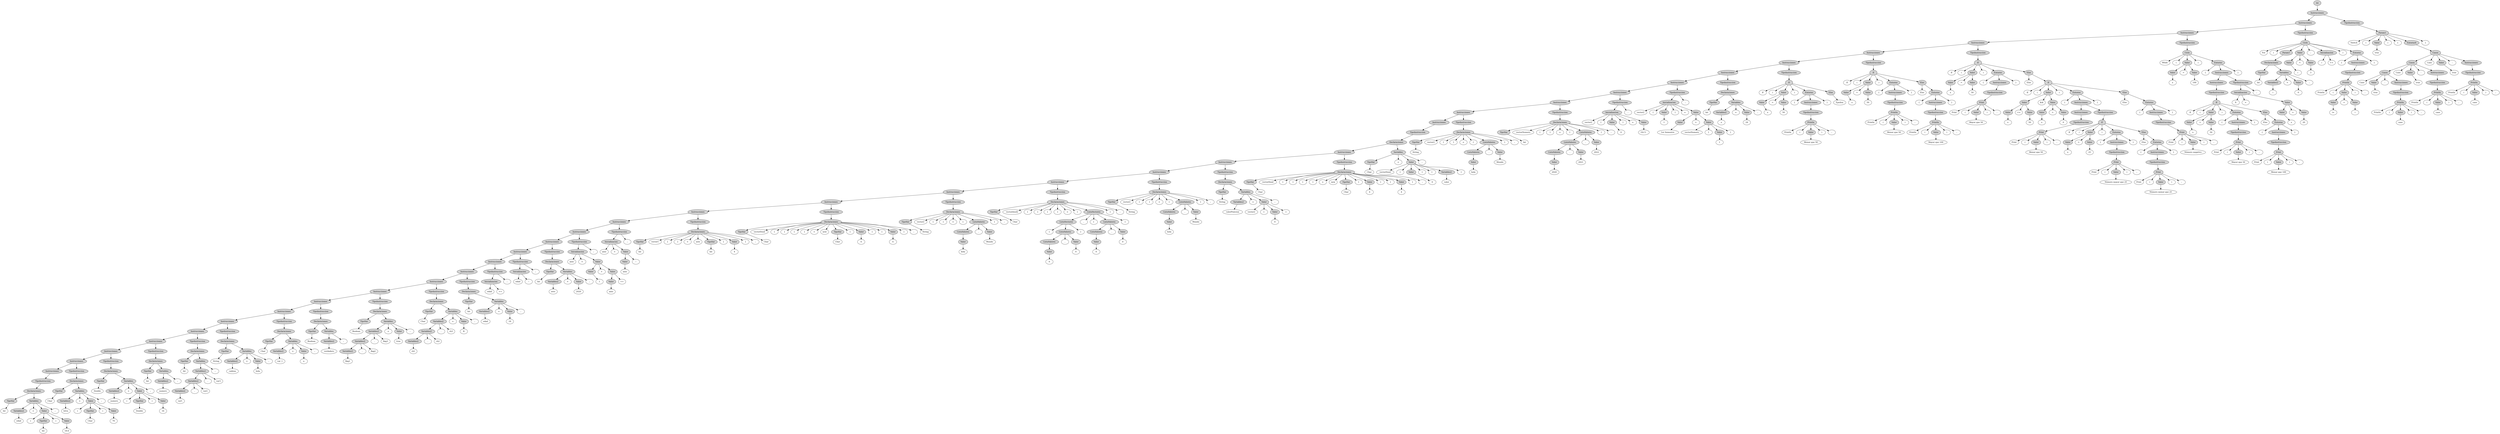 digraph G {
n795[label="ini", style=filled];
n794[label="Instrucciones", style=filled];
n741[label="Instrucciones", style=filled];
n698[label="Instrucciones", style=filled];
n633[label="Instrucciones", style=filled];
n525[label="Instrucciones", style=filled];
n487[label="Instrucciones", style=filled];
n461[label="Instrucciones", style=filled];
n449[label="Instrucciones", style=filled];
n429[label="Instrucciones", style=filled];
n417[label="Instrucciones", style=filled];
n394[label="Instrucciones", style=filled];
n375[label="Instrucciones", style=filled];
n374[label="TipoInstruccion", style=filled];
n373[label="Declaraciones", style=filled];
n355[label="Instrucciones", style=filled];
n332[label="Instrucciones", style=filled];
n316[label="Instrucciones", style=filled];
n297[label="Instrucciones", style=filled];
n262[label="Instrucciones", style=filled];
n243[label="Instrucciones", style=filled];
n220[label="Instrucciones", style=filled];
n203[label="Instrucciones", style=filled];
n193[label="Instrucciones", style=filled];
n179[label="Instrucciones", style=filled];
n167[label="Instrucciones", style=filled];
n161[label="Instrucciones", style=filled];
n155[label="Instrucciones", style=filled];
n143[label="Instrucciones", style=filled];
n125[label="Instrucciones", style=filled];
n107[label="Instrucciones", style=filled];
n98[label="Instrucciones", style=filled];
n86[label="Instrucciones", style=filled];
n74[label="Instrucciones", style=filled];
n59[label="Instrucciones", style=filled];
n50[label="Instrucciones", style=filled];
n33[label="Instrucciones", style=filled];
n16[label="Instrucciones", style=filled];
n15[label="TipoInstruccion", style=filled];
n14[label="Declaraciones", style=filled];
n1[label="TipoVar", style=filled];
n0[label="Int"];
n13[label="Variables", style=filled];
n3[label="Variables2", style=filled];
n2[label="edad"];
n11[label="="];
n10[label="Valor", style=filled];
n8[label="("];
n5[label="TipoVar", style=filled];
n4[label="Int"];
n9[label=")"];
n7[label="Valor", style=filled];
n6[label="18.6"];
n12[label=";"];
n32[label="TipoInstruccion", style=filled];
n31[label="Declaraciones", style=filled];
n18[label="TipoVar", style=filled];
n17[label="Char"];
n30[label="Variables", style=filled];
n20[label="Variables2", style=filled];
n19[label="letra"];
n28[label="="];
n27[label="Valor", style=filled];
n25[label="("];
n22[label="TipoVar", style=filled];
n21[label="Char"];
n26[label=")"];
n24[label="Valor", style=filled];
n23[label="70"];
n29[label=";"];
n49[label="TipoInstruccion", style=filled];
n48[label="Declaraciones", style=filled];
n35[label="TipoVar", style=filled];
n34[label="Double"];
n47[label="Variables", style=filled];
n37[label="Variables2", style=filled];
n36[label="numero"];
n45[label="="];
n44[label="Valor", style=filled];
n42[label="("];
n39[label="TipoVar", style=filled];
n38[label="Double"];
n43[label=")"];
n41[label="Valor", style=filled];
n40[label="16"];
n46[label=";"];
n58[label="TipoInstruccion", style=filled];
n57[label="Declaraciones", style=filled];
n52[label="TipoVar", style=filled];
n51[label="Int"];
n56[label="Variables", style=filled];
n54[label="Variables2", style=filled];
n53[label="numero"];
n55[label=";"];
n73[label="TipoInstruccion", style=filled];
n72[label="Declaraciones", style=filled];
n61[label="TipoVar", style=filled];
n60[label="Int"];
n71[label="Variables", style=filled];
n69[label="Variables2", style=filled];
n66[label="Variables2", style=filled];
n63[label="Variables2", style=filled];
n62[label="var1"];
n64[label=","];
n65[label="var2"];
n67[label=","];
n68[label="var3"];
n70[label=";"];
n85[label="TipoInstruccion", style=filled];
n84[label="Declaraciones", style=filled];
n76[label="TipoVar", style=filled];
n75[label="String"];
n83[label="Variables", style=filled];
n78[label="Variables2", style=filled];
n77[label="cadena"];
n81[label="="];
n80[label="Valor", style=filled];
n79[label="hola"];
n82[label=";"];
n97[label="TipoInstruccion", style=filled];
n96[label="Declaraciones", style=filled];
n88[label="TipoVar", style=filled];
n87[label="Char"];
n95[label="Variables", style=filled];
n90[label="Variables2", style=filled];
n89[label="var_1"];
n93[label="="];
n92[label="Valor", style=filled];
n91[label="a"];
n94[label=";"];
n106[label="TipoInstruccion", style=filled];
n105[label="Declaraciones", style=filled];
n100[label="TipoVar", style=filled];
n99[label="Boolean"];
n104[label="Variables", style=filled];
n102[label="Variables2", style=filled];
n101[label="verdadero"];
n103[label=";"];
n124[label="TipoInstruccion", style=filled];
n123[label="Declaraciones", style=filled];
n109[label="TipoVar", style=filled];
n108[label="Boolean"];
n122[label="Variables", style=filled];
n117[label="Variables2", style=filled];
n114[label="Variables2", style=filled];
n111[label="Variables2", style=filled];
n110[label="flag1"];
n112[label=","];
n113[label="flag2"];
n115[label=","];
n116[label="flag3"];
n120[label="="];
n119[label="Valor", style=filled];
n118[label="true"];
n121[label=";"];
n142[label="TipoInstruccion", style=filled];
n141[label="Declaraciones", style=filled];
n127[label="TipoVar", style=filled];
n126[label="Char"];
n140[label="Variables", style=filled];
n135[label="Variables2", style=filled];
n132[label="Variables2", style=filled];
n129[label="Variables2", style=filled];
n128[label="ch1"];
n130[label=","];
n131[label="ch2"];
n133[label=","];
n134[label="ch3"];
n138[label="="];
n137[label="Valor", style=filled];
n136[label="R"];
n139[label=";"];
n154[label="TipoInstruccion", style=filled];
n153[label="Declaraciones", style=filled];
n145[label="TipoVar", style=filled];
n144[label="Int"];
n152[label="Variables", style=filled];
n147[label="Variables2", style=filled];
n146[label="edad"];
n150[label="="];
n149[label="Valor", style=filled];
n148[label="18"];
n151[label=";"];
n160[label="TipoInstruccion", style=filled];
n158[label="Inicializacion", style=filled];
n156[label="edad"];
n157[label="++"];
n159[label=";"];
n166[label="TipoInstruccion", style=filled];
n164[label="Inicializacion", style=filled];
n162[label="edad"];
n163[label="--"];
n165[label=";"];
n178[label="TipoInstruccion", style=filled];
n177[label="Declaraciones", style=filled];
n169[label="TipoVar", style=filled];
n168[label="Int"];
n176[label="Variables", style=filled];
n171[label="Variables2", style=filled];
n170[label="anio"];
n174[label="="];
n173[label="Valor", style=filled];
n172[label="2020"];
n175[label=";"];
n192[label="TipoInstruccion", style=filled];
n190[label="Inicializacion", style=filled];
n188[label="anio"];
n189[label="="];
n187[label="Valor", style=filled];
n181[label="Valor", style=filled];
n180[label="1"];
n186[label="+"];
n185[label="Valor", style=filled];
n183[label="Valor", style=filled];
n182[label="anio"];
n184[label="++"];
n191[label=";"];
n202[label="TipoInstruccion", style=filled];
n200[label="Inicializacion", style=filled];
n198[label="anio"];
n199[label="="];
n197[label="Valor", style=filled];
n195[label="Valor", style=filled];
n194[label="anio"];
n196[label="--"];
n201[label=";"];
n219[label="TipoInstruccion", style=filled];
n218[label="Declaraciones", style=filled];
n205[label="TipoVar", style=filled];
n204[label="Int"];
n210[label="vector1"];
n211[label="["];
n212[label="]"];
n213[label="="];
n214[label="new"];
n207[label="TipoVar", style=filled];
n206[label="Int"];
n215[label="["];
n209[label="Valor", style=filled];
n208[label="4"];
n216[label="]"];
n217[label=";"];
n242[label="TipoInstruccion", style=filled];
n241[label="Declaraciones", style=filled];
n222[label="TipoVar", style=filled];
n221[label="Char"];
n229[label="vectorDosd"];
n230[label="["];
n231[label="]"];
n232[label="["];
n233[label="]"];
n234[label="="];
n235[label="new"];
n224[label="TipoVar", style=filled];
n223[label="Char"];
n236[label="["];
n226[label="Valor", style=filled];
n225[label="4"];
n237[label="]"];
n238[label="["];
n228[label="Valor", style=filled];
n227[label="4"];
n239[label="]"];
n240[label=";"];
n261[label="TipoInstruccion", style=filled];
n260[label="Declaraciones", style=filled];
n245[label="TipoVar", style=filled];
n244[label="String"];
n253[label="vector2"];
n254[label="["];
n255[label="]"];
n256[label="="];
n257[label="["];
n252[label="ListaValores", style=filled];
n248[label="ListaValores", style=filled];
n247[label="Valor", style=filled];
n246[label="hola"];
n251[label=","];
n250[label="Valor", style=filled];
n249[label="Mundo"];
n258[label="]"];
n259[label=";"];
n296[label="TipoInstruccion", style=filled];
n295[label="Declaraciones", style=filled];
n264[label="TipoVar", style=filled];
n263[label="Char"];
n286[label="vectordosd2"];
n287[label="["];
n288[label="]"];
n289[label="["];
n290[label="]"];
n291[label="="];
n292[label="["];
n285[label="ListaVectores", style=filled];
n274[label="ListaVectores", style=filled];
n272[label="["];
n271[label="ListaValores", style=filled];
n267[label="ListaValores", style=filled];
n266[label="Valor", style=filled];
n265[label="0"];
n270[label=","];
n269[label="Valor", style=filled];
n268[label="0"];
n273[label="]"];
n282[label=","];
n283[label="["];
n281[label="ListaValores", style=filled];
n277[label="ListaValores", style=filled];
n276[label="Valor", style=filled];
n275[label="0"];
n280[label=","];
n279[label="Valor", style=filled];
n278[label="0"];
n284[label="]"];
n293[label="]"];
n294[label=";"];
n315[label="TipoInstruccion", style=filled];
n314[label="Declaraciones", style=filled];
n299[label="TipoVar", style=filled];
n298[label="String"];
n307[label="vector2"];
n308[label="["];
n309[label="]"];
n310[label="="];
n311[label="["];
n306[label="ListaValores", style=filled];
n302[label="ListaValores", style=filled];
n301[label="Valor", style=filled];
n300[label="hola"];
n305[label=","];
n304[label="Valor", style=filled];
n303[label="Mundo"];
n312[label="]"];
n313[label=";"];
n331[label="TipoInstruccion", style=filled];
n330[label="Declaraciones", style=filled];
n318[label="TipoVar", style=filled];
n317[label="String"];
n329[label="Variables", style=filled];
n320[label="Variables2", style=filled];
n319[label="valorPosicion"];
n327[label="="];
n326[label="Valor", style=filled];
n323[label="vector2"];
n324[label="["];
n322[label="Valor", style=filled];
n321[label="0"];
n325[label="]"];
n328[label=";"];
n354[label="TipoInstruccion", style=filled];
n353[label="Declaraciones", style=filled];
n334[label="TipoVar", style=filled];
n333[label="Char"];
n341[label="vectorDosd"];
n342[label="["];
n343[label="]"];
n344[label="["];
n345[label="]"];
n346[label="="];
n347[label="new"];
n336[label="TipoVar", style=filled];
n335[label="Char"];
n348[label="["];
n338[label="Valor", style=filled];
n337[label="4"];
n349[label="]"];
n350[label="["];
n340[label="Valor", style=filled];
n339[label="4"];
n351[label="]"];
n352[label=";"];
n372[label="Variables", style=filled];
n357[label="TipoVar", style=filled];
n356[label="Char"];
n370[label="="];
n369[label="Valor", style=filled];
n364[label="vectorDosd"];
n365[label="["];
n361[label="Valor", style=filled];
n360[label="0"];
n366[label="]"];
n367[label="["];
n359[label="Variables2", style=filled];
n358[label="valor"];
n368[label="]"];
n371[label=";"];
n393[label="TipoInstruccion", style=filled];
n392[label="Declaraciones", style=filled];
n377[label="TipoVar", style=filled];
n376[label="String"];
n385[label="vector2"];
n386[label="["];
n387[label="]"];
n388[label="="];
n389[label="["];
n384[label="ListaValores", style=filled];
n380[label="ListaValores", style=filled];
n379[label="Valor", style=filled];
n378[label="hola"];
n383[label=","];
n382[label="Valor", style=filled];
n381[label="Mundo"];
n390[label="]"];
n391[label=";"];
n416[label="TipoInstruccion", style=filled];
n415[label="Declaraciones", style=filled];
n396[label="TipoVar", style=filled];
n395[label="Int"];
n408[label="vectorNumero"];
n409[label="["];
n410[label="]"];
n411[label="="];
n412[label="["];
n407[label="ListaValores", style=filled];
n403[label="ListaValores", style=filled];
n399[label="ListaValores", style=filled];
n398[label="Valor", style=filled];
n397[label="2020"];
n402[label=","];
n401[label="Valor", style=filled];
n400[label="2021"];
n406[label=","];
n405[label="Valor", style=filled];
n404[label="2022"];
n413[label="]"];
n414[label=";"];
n428[label="TipoInstruccion", style=filled];
n426[label="Inicializacion", style=filled];
n422[label="vector2"];
n423[label="["];
n419[label="Valor", style=filled];
n418[label="0"];
n424[label="]"];
n425[label="="];
n421[label="Valor", style=filled];
n420[label="OLC1 "];
n427[label=";"];
n448[label="TipoInstruccion", style=filled];
n446[label="Inicializacion", style=filled];
n442[label="vector2"];
n443[label="["];
n431[label="Valor", style=filled];
n430[label="1"];
n444[label="]"];
n445[label="="];
n441[label="Valor", style=filled];
n433[label="Valor", style=filled];
n432[label="1er Semestre "];
n440[label="+"];
n439[label="Valor", style=filled];
n436[label="vectorNumero"];
n437[label="["];
n435[label="Valor", style=filled];
n434[label="1"];
n438[label="]"];
n447[label=";"];
n460[label="TipoInstruccion", style=filled];
n459[label="Declaraciones", style=filled];
n451[label="TipoVar", style=filled];
n450[label="Int"];
n458[label="Variables", style=filled];
n453[label="Variables2", style=filled];
n452[label="x"];
n456[label="="];
n455[label="Valor", style=filled];
n454[label="24"];
n457[label=";"];
n486[label="TipoInstruccion", style=filled];
n485[label="If", style=filled];
n482[label="If"];
n483[label="("];
n467[label="Valor", style=filled];
n463[label="Valor", style=filled];
n462[label="x"];
n466[label="<"];
n465[label="Valor", style=filled];
n464[label="50"];
n484[label=")"];
n479[label="Entorno", style=filled];
n477[label="{"];
n476[label="Instrucciones", style=filled];
n475[label="TipoInstruccion", style=filled];
n474[label="Println", style=filled];
n470[label="Println"];
n471[label="("];
n469[label="Valor", style=filled];
n468[label="Menor que 50"];
n472[label=")"];
n473[label=";"];
n478[label="}"];
n480[label="Else", style=filled];
n481[label="Epsilon"];
n524[label="TipoInstruccion", style=filled];
n523[label="If", style=filled];
n520[label="If"];
n521[label="("];
n493[label="Valor", style=filled];
n489[label="Valor", style=filled];
n488[label="x"];
n492[label=">"];
n491[label="Valor", style=filled];
n490[label="50"];
n522[label=")"];
n505[label="Entorno", style=filled];
n503[label="{"];
n502[label="Instrucciones", style=filled];
n501[label="TipoInstruccion", style=filled];
n500[label="Println", style=filled];
n496[label="Println"];
n497[label="("];
n495[label="Valor", style=filled];
n494[label="Menor que 50"];
n498[label=")"];
n499[label=";"];
n504[label="}"];
n519[label="Else", style=filled];
n518[label="Else"];
n517[label="Entorno", style=filled];
n515[label="{"];
n514[label="Instrucciones", style=filled];
n513[label="TipoInstruccion", style=filled];
n512[label="Println", style=filled];
n508[label="Println"];
n509[label="("];
n507[label="Valor", style=filled];
n506[label="Mayor que 100"];
n510[label=")"];
n511[label=";"];
n516[label="}"];
n632[label="TipoInstruccion", style=filled];
n631[label="If", style=filled];
n628[label="If"];
n629[label="("];
n531[label="Valor", style=filled];
n527[label="Valor", style=filled];
n526[label="x"];
n530[label=">"];
n529[label="Valor", style=filled];
n528[label="50"];
n630[label=")"];
n543[label="Entorno", style=filled];
n541[label="{"];
n540[label="Instrucciones", style=filled];
n539[label="TipoInstruccion", style=filled];
n538[label="Print", style=filled];
n534[label="Print"];
n535[label="("];
n533[label="Valor", style=filled];
n532[label="Mayor que 50"];
n536[label=")"];
n537[label=";"];
n542[label="}"];
n627[label="Else", style=filled];
n626[label="Else"];
n625[label="If", style=filled];
n622[label="If"];
n623[label="("];
n557[label="Valor", style=filled];
n549[label="Valor", style=filled];
n545[label="Valor", style=filled];
n544[label="x"];
n548[label="<="];
n547[label="Valor", style=filled];
n546[label="50"];
n556[label="&&"];
n555[label="Valor", style=filled];
n551[label="Valor", style=filled];
n550[label="x"];
n554[label=">"];
n553[label="Valor", style=filled];
n552[label="0"];
n624[label=")"];
n607[label="Entorno", style=filled];
n605[label="{"];
n604[label="Instrucciones", style=filled];
n566[label="Instrucciones", style=filled];
n565[label="TipoInstruccion", style=filled];
n564[label="Print", style=filled];
n560[label="Print"];
n561[label="("];
n559[label="Valor", style=filled];
n558[label="Menor que 50"];
n562[label=")"];
n563[label=";"];
n603[label="TipoInstruccion", style=filled];
n602[label="If", style=filled];
n599[label="If"];
n600[label="("];
n572[label="Valor", style=filled];
n568[label="Valor", style=filled];
n567[label="x"];
n571[label=">"];
n570[label="Valor", style=filled];
n569[label="25"];
n601[label=")"];
n584[label="Entorno", style=filled];
n582[label="{"];
n581[label="Instrucciones", style=filled];
n580[label="TipoInstruccion", style=filled];
n579[label="Print", style=filled];
n575[label="Print"];
n576[label="("];
n574[label="Valor", style=filled];
n573[label="Número mayor que 25"];
n577[label=")"];
n578[label=";"];
n583[label="}"];
n598[label="Else", style=filled];
n597[label="Else"];
n596[label="Entorno", style=filled];
n594[label="{"];
n593[label="Instrucciones", style=filled];
n592[label="TipoInstruccion", style=filled];
n591[label="Print", style=filled];
n587[label="Print"];
n588[label="("];
n586[label="Valor", style=filled];
n585[label="Número menor que 25"];
n589[label=")"];
n590[label=";"];
n595[label="}"];
n606[label="}"];
n621[label="Else", style=filled];
n620[label="Else"];
n619[label="Entorno", style=filled];
n617[label="{"];
n616[label="Instrucciones", style=filled];
n615[label="TipoInstruccion", style=filled];
n614[label="Print", style=filled];
n610[label="Print"];
n611[label="("];
n609[label="Valor", style=filled];
n608[label="Número negativo"];
n612[label=")"];
n613[label=";"];
n618[label="}"];
n697[label="TipoInstruccion", style=filled];
n696[label="Ciclo", style=filled];
n693[label="While"];
n694[label="("];
n639[label="Valor", style=filled];
n635[label="Valor", style=filled];
n634[label="x"];
n638[label="<"];
n637[label="Valor", style=filled];
n636[label="100"];
n695[label=")"];
n692[label="Entorno", style=filled];
n690[label="{"];
n689[label="Instrucciones", style=filled];
n677[label="Instrucciones", style=filled];
n676[label="TipoInstruccion", style=filled];
n675[label="If", style=filled];
n672[label="If"];
n673[label="("];
n645[label="Valor", style=filled];
n641[label="Valor", style=filled];
n640[label="x"];
n644[label=">"];
n643[label="Valor", style=filled];
n642[label="50"];
n674[label=")"];
n657[label="Entorno", style=filled];
n655[label="{"];
n654[label="Instrucciones", style=filled];
n653[label="TipoInstruccion", style=filled];
n652[label="Print", style=filled];
n648[label="Print"];
n649[label="("];
n647[label="Valor", style=filled];
n646[label="Mayor que 50"];
n650[label=")"];
n651[label=";"];
n656[label="}"];
n671[label="Else", style=filled];
n670[label="Else"];
n669[label="Entorno", style=filled];
n667[label="{"];
n666[label="Instrucciones", style=filled];
n665[label="TipoInstruccion", style=filled];
n664[label="Print", style=filled];
n660[label="Print"];
n661[label="("];
n659[label="Valor", style=filled];
n658[label="Menor que 100"];
n662[label=")"];
n663[label=";"];
n668[label="}"];
n688[label="TipoInstruccion", style=filled];
n686[label="Inicializacion", style=filled];
n684[label="X"];
n685[label="="];
n683[label="Valor", style=filled];
n679[label="Valor", style=filled];
n678[label="x"];
n682[label="+"];
n681[label="Valor", style=filled];
n680[label="20"];
n687[label=";"];
n691[label="}"];
n740[label="TipoInstruccion", style=filled];
n739[label="Ciclo", style=filled];
n735[label="For"];
n736[label="("];
n709[label="Param1", style=filled];
n708[label="Declaraciones", style=filled];
n700[label="TipoVar", style=filled];
n699[label="Int"];
n707[label="Variables", style=filled];
n702[label="Variables2", style=filled];
n701[label="i"];
n705[label="="];
n704[label="Valor", style=filled];
n703[label="0"];
n706[label=";"];
n715[label="Valor", style=filled];
n711[label="Valor", style=filled];
n710[label="i"];
n714[label="<"];
n713[label="Valor", style=filled];
n712[label="3"];
n737[label=";"];
n718[label="Inicializacion", style=filled];
n716[label="i"];
n717[label="++"];
n738[label=")"];
n734[label="Entorno", style=filled];
n732[label="{"];
n731[label="Instrucciones", style=filled];
n730[label="TipoInstruccion", style=filled];
n729[label="Println", style=filled];
n725[label="Println"];
n726[label="("];
n724[label="Valor", style=filled];
n720[label="Valor", style=filled];
n719[label="i="];
n723[label="+"];
n722[label="Valor", style=filled];
n721[label="i"];
n727[label=")"];
n728[label=";"];
n733[label="}"];
n793[label="TipoInstruccion", style=filled];
n792[label="Param1", style=filled];
n787[label="Switch"];
n788[label="("];
n743[label="Valor", style=filled];
n742[label="true"];
n789[label=")"];
n790[label="{"];
n786[label="EntornoS", style=filled];
n785[label="Casos", style=filled];
n771[label="Casos", style=filled];
n757[label="Casos", style=filled];
n755[label="Case"];
n745[label="Valor", style=filled];
n744[label="true"];
n756[label=":"];
n754[label="Instrucciones", style=filled];
n753[label="TipoInstruccion", style=filled];
n752[label="Println", style=filled];
n748[label="Println"];
n749[label="("];
n747[label="Valor", style=filled];
n746[label="case"];
n750[label=")"];
n751[label=";"];
n769[label="Case"];
n759[label="Valor", style=filled];
n758[label="true"];
n770[label=":"];
n768[label="Instrucciones", style=filled];
n767[label="TipoInstruccion", style=filled];
n766[label="Println", style=filled];
n762[label="Println"];
n763[label="("];
n761[label="Valor", style=filled];
n760[label="case"];
n764[label=")"];
n765[label=";"];
n783[label="Case"];
n773[label="Valor", style=filled];
n772[label="true"];
n784[label=":"];
n782[label="Instrucciones", style=filled];
n781[label="TipoInstruccion", style=filled];
n780[label="Println", style=filled];
n776[label="Println"];
n777[label="("];
n775[label="Valor", style=filled];
n774[label="case"];
n778[label=")"];
n779[label=";"];
n791[label="}"];
n795 -> n794; 
n794 -> n741; 
n741 -> n698; 
n698 -> n633; 
n633 -> n525; 
n525 -> n487; 
n487 -> n461; 
n461 -> n449; 
n449 -> n429; 
n429 -> n417; 
n417 -> n394; 
n394 -> n375; 
n375 -> n374; 
n374 -> n373; 
n373 -> n355; 
n355 -> n332; 
n332 -> n316; 
n316 -> n297; 
n297 -> n262; 
n262 -> n243; 
n243 -> n220; 
n220 -> n203; 
n203 -> n193; 
n193 -> n179; 
n179 -> n167; 
n167 -> n161; 
n161 -> n155; 
n155 -> n143; 
n143 -> n125; 
n125 -> n107; 
n107 -> n98; 
n98 -> n86; 
n86 -> n74; 
n74 -> n59; 
n59 -> n50; 
n50 -> n33; 
n33 -> n16; 
n16 -> n15; 
n15 -> n14; 
n14 -> n1; 
n1 -> n0; 
n14 -> n13; 
n13 -> n3; 
n3 -> n2; 
n13 -> n11; 
n13 -> n10; 
n10 -> n8; 
n10 -> n5; 
n5 -> n4; 
n10 -> n9; 
n10 -> n7; 
n7 -> n6; 
n13 -> n12; 
n33 -> n32; 
n32 -> n31; 
n31 -> n18; 
n18 -> n17; 
n31 -> n30; 
n30 -> n20; 
n20 -> n19; 
n30 -> n28; 
n30 -> n27; 
n27 -> n25; 
n27 -> n22; 
n22 -> n21; 
n27 -> n26; 
n27 -> n24; 
n24 -> n23; 
n30 -> n29; 
n50 -> n49; 
n49 -> n48; 
n48 -> n35; 
n35 -> n34; 
n48 -> n47; 
n47 -> n37; 
n37 -> n36; 
n47 -> n45; 
n47 -> n44; 
n44 -> n42; 
n44 -> n39; 
n39 -> n38; 
n44 -> n43; 
n44 -> n41; 
n41 -> n40; 
n47 -> n46; 
n59 -> n58; 
n58 -> n57; 
n57 -> n52; 
n52 -> n51; 
n57 -> n56; 
n56 -> n54; 
n54 -> n53; 
n56 -> n55; 
n74 -> n73; 
n73 -> n72; 
n72 -> n61; 
n61 -> n60; 
n72 -> n71; 
n71 -> n69; 
n69 -> n66; 
n66 -> n63; 
n63 -> n62; 
n66 -> n64; 
n66 -> n65; 
n69 -> n67; 
n69 -> n68; 
n71 -> n70; 
n86 -> n85; 
n85 -> n84; 
n84 -> n76; 
n76 -> n75; 
n84 -> n83; 
n83 -> n78; 
n78 -> n77; 
n83 -> n81; 
n83 -> n80; 
n80 -> n79; 
n83 -> n82; 
n98 -> n97; 
n97 -> n96; 
n96 -> n88; 
n88 -> n87; 
n96 -> n95; 
n95 -> n90; 
n90 -> n89; 
n95 -> n93; 
n95 -> n92; 
n92 -> n91; 
n95 -> n94; 
n107 -> n106; 
n106 -> n105; 
n105 -> n100; 
n100 -> n99; 
n105 -> n104; 
n104 -> n102; 
n102 -> n101; 
n104 -> n103; 
n125 -> n124; 
n124 -> n123; 
n123 -> n109; 
n109 -> n108; 
n123 -> n122; 
n122 -> n117; 
n117 -> n114; 
n114 -> n111; 
n111 -> n110; 
n114 -> n112; 
n114 -> n113; 
n117 -> n115; 
n117 -> n116; 
n122 -> n120; 
n122 -> n119; 
n119 -> n118; 
n122 -> n121; 
n143 -> n142; 
n142 -> n141; 
n141 -> n127; 
n127 -> n126; 
n141 -> n140; 
n140 -> n135; 
n135 -> n132; 
n132 -> n129; 
n129 -> n128; 
n132 -> n130; 
n132 -> n131; 
n135 -> n133; 
n135 -> n134; 
n140 -> n138; 
n140 -> n137; 
n137 -> n136; 
n140 -> n139; 
n155 -> n154; 
n154 -> n153; 
n153 -> n145; 
n145 -> n144; 
n153 -> n152; 
n152 -> n147; 
n147 -> n146; 
n152 -> n150; 
n152 -> n149; 
n149 -> n148; 
n152 -> n151; 
n161 -> n160; 
n160 -> n158; 
n158 -> n156; 
n158 -> n157; 
n160 -> n159; 
n167 -> n166; 
n166 -> n164; 
n164 -> n162; 
n164 -> n163; 
n166 -> n165; 
n179 -> n178; 
n178 -> n177; 
n177 -> n169; 
n169 -> n168; 
n177 -> n176; 
n176 -> n171; 
n171 -> n170; 
n176 -> n174; 
n176 -> n173; 
n173 -> n172; 
n176 -> n175; 
n193 -> n192; 
n192 -> n190; 
n190 -> n188; 
n190 -> n189; 
n190 -> n187; 
n187 -> n181; 
n181 -> n180; 
n187 -> n186; 
n187 -> n185; 
n185 -> n183; 
n183 -> n182; 
n185 -> n184; 
n192 -> n191; 
n203 -> n202; 
n202 -> n200; 
n200 -> n198; 
n200 -> n199; 
n200 -> n197; 
n197 -> n195; 
n195 -> n194; 
n197 -> n196; 
n202 -> n201; 
n220 -> n219; 
n219 -> n218; 
n218 -> n205; 
n205 -> n204; 
n218 -> n210; 
n218 -> n211; 
n218 -> n212; 
n218 -> n213; 
n218 -> n214; 
n218 -> n207; 
n207 -> n206; 
n218 -> n215; 
n218 -> n209; 
n209 -> n208; 
n218 -> n216; 
n218 -> n217; 
n243 -> n242; 
n242 -> n241; 
n241 -> n222; 
n222 -> n221; 
n241 -> n229; 
n241 -> n230; 
n241 -> n231; 
n241 -> n232; 
n241 -> n233; 
n241 -> n234; 
n241 -> n235; 
n241 -> n224; 
n224 -> n223; 
n241 -> n236; 
n241 -> n226; 
n226 -> n225; 
n241 -> n237; 
n241 -> n238; 
n241 -> n228; 
n228 -> n227; 
n241 -> n239; 
n241 -> n240; 
n262 -> n261; 
n261 -> n260; 
n260 -> n245; 
n245 -> n244; 
n260 -> n253; 
n260 -> n254; 
n260 -> n255; 
n260 -> n256; 
n260 -> n257; 
n260 -> n252; 
n252 -> n248; 
n248 -> n247; 
n247 -> n246; 
n252 -> n251; 
n252 -> n250; 
n250 -> n249; 
n260 -> n258; 
n260 -> n259; 
n297 -> n296; 
n296 -> n295; 
n295 -> n264; 
n264 -> n263; 
n295 -> n286; 
n295 -> n287; 
n295 -> n288; 
n295 -> n289; 
n295 -> n290; 
n295 -> n291; 
n295 -> n292; 
n295 -> n285; 
n285 -> n274; 
n274 -> n272; 
n274 -> n271; 
n271 -> n267; 
n267 -> n266; 
n266 -> n265; 
n271 -> n270; 
n271 -> n269; 
n269 -> n268; 
n274 -> n273; 
n285 -> n282; 
n285 -> n283; 
n285 -> n281; 
n281 -> n277; 
n277 -> n276; 
n276 -> n275; 
n281 -> n280; 
n281 -> n279; 
n279 -> n278; 
n285 -> n284; 
n295 -> n293; 
n295 -> n294; 
n316 -> n315; 
n315 -> n314; 
n314 -> n299; 
n299 -> n298; 
n314 -> n307; 
n314 -> n308; 
n314 -> n309; 
n314 -> n310; 
n314 -> n311; 
n314 -> n306; 
n306 -> n302; 
n302 -> n301; 
n301 -> n300; 
n306 -> n305; 
n306 -> n304; 
n304 -> n303; 
n314 -> n312; 
n314 -> n313; 
n332 -> n331; 
n331 -> n330; 
n330 -> n318; 
n318 -> n317; 
n330 -> n329; 
n329 -> n320; 
n320 -> n319; 
n329 -> n327; 
n329 -> n326; 
n326 -> n323; 
n326 -> n324; 
n326 -> n322; 
n322 -> n321; 
n326 -> n325; 
n329 -> n328; 
n355 -> n354; 
n354 -> n353; 
n353 -> n334; 
n334 -> n333; 
n353 -> n341; 
n353 -> n342; 
n353 -> n343; 
n353 -> n344; 
n353 -> n345; 
n353 -> n346; 
n353 -> n347; 
n353 -> n336; 
n336 -> n335; 
n353 -> n348; 
n353 -> n338; 
n338 -> n337; 
n353 -> n349; 
n353 -> n350; 
n353 -> n340; 
n340 -> n339; 
n353 -> n351; 
n353 -> n352; 
n373 -> n372; 
n372 -> n357; 
n357 -> n356; 
n372 -> n370; 
n372 -> n369; 
n369 -> n364; 
n369 -> n365; 
n369 -> n361; 
n361 -> n360; 
n369 -> n366; 
n369 -> n367; 
n369 -> n359; 
n359 -> n358; 
n369 -> n368; 
n372 -> n371; 
n394 -> n393; 
n393 -> n392; 
n392 -> n377; 
n377 -> n376; 
n392 -> n385; 
n392 -> n386; 
n392 -> n387; 
n392 -> n388; 
n392 -> n389; 
n392 -> n384; 
n384 -> n380; 
n380 -> n379; 
n379 -> n378; 
n384 -> n383; 
n384 -> n382; 
n382 -> n381; 
n392 -> n390; 
n392 -> n391; 
n417 -> n416; 
n416 -> n415; 
n415 -> n396; 
n396 -> n395; 
n415 -> n408; 
n415 -> n409; 
n415 -> n410; 
n415 -> n411; 
n415 -> n412; 
n415 -> n407; 
n407 -> n403; 
n403 -> n399; 
n399 -> n398; 
n398 -> n397; 
n403 -> n402; 
n403 -> n401; 
n401 -> n400; 
n407 -> n406; 
n407 -> n405; 
n405 -> n404; 
n415 -> n413; 
n415 -> n414; 
n429 -> n428; 
n428 -> n426; 
n426 -> n422; 
n426 -> n423; 
n426 -> n419; 
n419 -> n418; 
n426 -> n424; 
n426 -> n425; 
n426 -> n421; 
n421 -> n420; 
n428 -> n427; 
n449 -> n448; 
n448 -> n446; 
n446 -> n442; 
n446 -> n443; 
n446 -> n431; 
n431 -> n430; 
n446 -> n444; 
n446 -> n445; 
n446 -> n441; 
n441 -> n433; 
n433 -> n432; 
n441 -> n440; 
n441 -> n439; 
n439 -> n436; 
n439 -> n437; 
n439 -> n435; 
n435 -> n434; 
n439 -> n438; 
n448 -> n447; 
n461 -> n460; 
n460 -> n459; 
n459 -> n451; 
n451 -> n450; 
n459 -> n458; 
n458 -> n453; 
n453 -> n452; 
n458 -> n456; 
n458 -> n455; 
n455 -> n454; 
n458 -> n457; 
n487 -> n486; 
n486 -> n485; 
n485 -> n482; 
n485 -> n483; 
n485 -> n467; 
n467 -> n463; 
n463 -> n462; 
n467 -> n466; 
n467 -> n465; 
n465 -> n464; 
n485 -> n484; 
n485 -> n479; 
n479 -> n477; 
n479 -> n476; 
n476 -> n475; 
n475 -> n474; 
n474 -> n470; 
n474 -> n471; 
n474 -> n469; 
n469 -> n468; 
n474 -> n472; 
n474 -> n473; 
n479 -> n478; 
n485 -> n480; 
n480 -> n481; 
n525 -> n524; 
n524 -> n523; 
n523 -> n520; 
n523 -> n521; 
n523 -> n493; 
n493 -> n489; 
n489 -> n488; 
n493 -> n492; 
n493 -> n491; 
n491 -> n490; 
n523 -> n522; 
n523 -> n505; 
n505 -> n503; 
n505 -> n502; 
n502 -> n501; 
n501 -> n500; 
n500 -> n496; 
n500 -> n497; 
n500 -> n495; 
n495 -> n494; 
n500 -> n498; 
n500 -> n499; 
n505 -> n504; 
n523 -> n519; 
n519 -> n518; 
n519 -> n517; 
n517 -> n515; 
n517 -> n514; 
n514 -> n513; 
n513 -> n512; 
n512 -> n508; 
n512 -> n509; 
n512 -> n507; 
n507 -> n506; 
n512 -> n510; 
n512 -> n511; 
n517 -> n516; 
n633 -> n632; 
n632 -> n631; 
n631 -> n628; 
n631 -> n629; 
n631 -> n531; 
n531 -> n527; 
n527 -> n526; 
n531 -> n530; 
n531 -> n529; 
n529 -> n528; 
n631 -> n630; 
n631 -> n543; 
n543 -> n541; 
n543 -> n540; 
n540 -> n539; 
n539 -> n538; 
n538 -> n534; 
n538 -> n535; 
n538 -> n533; 
n533 -> n532; 
n538 -> n536; 
n538 -> n537; 
n543 -> n542; 
n631 -> n627; 
n627 -> n626; 
n627 -> n625; 
n625 -> n622; 
n625 -> n623; 
n625 -> n557; 
n557 -> n549; 
n549 -> n545; 
n545 -> n544; 
n549 -> n548; 
n549 -> n547; 
n547 -> n546; 
n557 -> n556; 
n557 -> n555; 
n555 -> n551; 
n551 -> n550; 
n555 -> n554; 
n555 -> n553; 
n553 -> n552; 
n625 -> n624; 
n625 -> n607; 
n607 -> n605; 
n607 -> n604; 
n604 -> n566; 
n566 -> n565; 
n565 -> n564; 
n564 -> n560; 
n564 -> n561; 
n564 -> n559; 
n559 -> n558; 
n564 -> n562; 
n564 -> n563; 
n604 -> n603; 
n603 -> n602; 
n602 -> n599; 
n602 -> n600; 
n602 -> n572; 
n572 -> n568; 
n568 -> n567; 
n572 -> n571; 
n572 -> n570; 
n570 -> n569; 
n602 -> n601; 
n602 -> n584; 
n584 -> n582; 
n584 -> n581; 
n581 -> n580; 
n580 -> n579; 
n579 -> n575; 
n579 -> n576; 
n579 -> n574; 
n574 -> n573; 
n579 -> n577; 
n579 -> n578; 
n584 -> n583; 
n602 -> n598; 
n598 -> n597; 
n598 -> n596; 
n596 -> n594; 
n596 -> n593; 
n593 -> n592; 
n592 -> n591; 
n591 -> n587; 
n591 -> n588; 
n591 -> n586; 
n586 -> n585; 
n591 -> n589; 
n591 -> n590; 
n596 -> n595; 
n607 -> n606; 
n625 -> n621; 
n621 -> n620; 
n621 -> n619; 
n619 -> n617; 
n619 -> n616; 
n616 -> n615; 
n615 -> n614; 
n614 -> n610; 
n614 -> n611; 
n614 -> n609; 
n609 -> n608; 
n614 -> n612; 
n614 -> n613; 
n619 -> n618; 
n698 -> n697; 
n697 -> n696; 
n696 -> n693; 
n696 -> n694; 
n696 -> n639; 
n639 -> n635; 
n635 -> n634; 
n639 -> n638; 
n639 -> n637; 
n637 -> n636; 
n696 -> n695; 
n696 -> n692; 
n692 -> n690; 
n692 -> n689; 
n689 -> n677; 
n677 -> n676; 
n676 -> n675; 
n675 -> n672; 
n675 -> n673; 
n675 -> n645; 
n645 -> n641; 
n641 -> n640; 
n645 -> n644; 
n645 -> n643; 
n643 -> n642; 
n675 -> n674; 
n675 -> n657; 
n657 -> n655; 
n657 -> n654; 
n654 -> n653; 
n653 -> n652; 
n652 -> n648; 
n652 -> n649; 
n652 -> n647; 
n647 -> n646; 
n652 -> n650; 
n652 -> n651; 
n657 -> n656; 
n675 -> n671; 
n671 -> n670; 
n671 -> n669; 
n669 -> n667; 
n669 -> n666; 
n666 -> n665; 
n665 -> n664; 
n664 -> n660; 
n664 -> n661; 
n664 -> n659; 
n659 -> n658; 
n664 -> n662; 
n664 -> n663; 
n669 -> n668; 
n689 -> n688; 
n688 -> n686; 
n686 -> n684; 
n686 -> n685; 
n686 -> n683; 
n683 -> n679; 
n679 -> n678; 
n683 -> n682; 
n683 -> n681; 
n681 -> n680; 
n688 -> n687; 
n692 -> n691; 
n741 -> n740; 
n740 -> n739; 
n739 -> n735; 
n739 -> n736; 
n739 -> n709; 
n709 -> n708; 
n708 -> n700; 
n700 -> n699; 
n708 -> n707; 
n707 -> n702; 
n702 -> n701; 
n707 -> n705; 
n707 -> n704; 
n704 -> n703; 
n707 -> n706; 
n739 -> n715; 
n715 -> n711; 
n711 -> n710; 
n715 -> n714; 
n715 -> n713; 
n713 -> n712; 
n739 -> n737; 
n739 -> n718; 
n718 -> n716; 
n718 -> n717; 
n739 -> n738; 
n739 -> n734; 
n734 -> n732; 
n734 -> n731; 
n731 -> n730; 
n730 -> n729; 
n729 -> n725; 
n729 -> n726; 
n729 -> n724; 
n724 -> n720; 
n720 -> n719; 
n724 -> n723; 
n724 -> n722; 
n722 -> n721; 
n729 -> n727; 
n729 -> n728; 
n734 -> n733; 
n794 -> n793; 
n793 -> n792; 
n792 -> n787; 
n792 -> n788; 
n792 -> n743; 
n743 -> n742; 
n792 -> n789; 
n792 -> n790; 
n792 -> n786; 
n786 -> n785; 
n785 -> n771; 
n771 -> n757; 
n757 -> n755; 
n757 -> n745; 
n745 -> n744; 
n757 -> n756; 
n757 -> n754; 
n754 -> n753; 
n753 -> n752; 
n752 -> n748; 
n752 -> n749; 
n752 -> n747; 
n747 -> n746; 
n752 -> n750; 
n752 -> n751; 
n771 -> n769; 
n771 -> n759; 
n759 -> n758; 
n771 -> n770; 
n771 -> n768; 
n768 -> n767; 
n767 -> n766; 
n766 -> n762; 
n766 -> n763; 
n766 -> n761; 
n761 -> n760; 
n766 -> n764; 
n766 -> n765; 
n785 -> n783; 
n785 -> n773; 
n773 -> n772; 
n785 -> n784; 
n785 -> n782; 
n782 -> n781; 
n781 -> n780; 
n780 -> n776; 
n780 -> n777; 
n780 -> n775; 
n775 -> n774; 
n780 -> n778; 
n780 -> n779; 
n792 -> n791; 

}